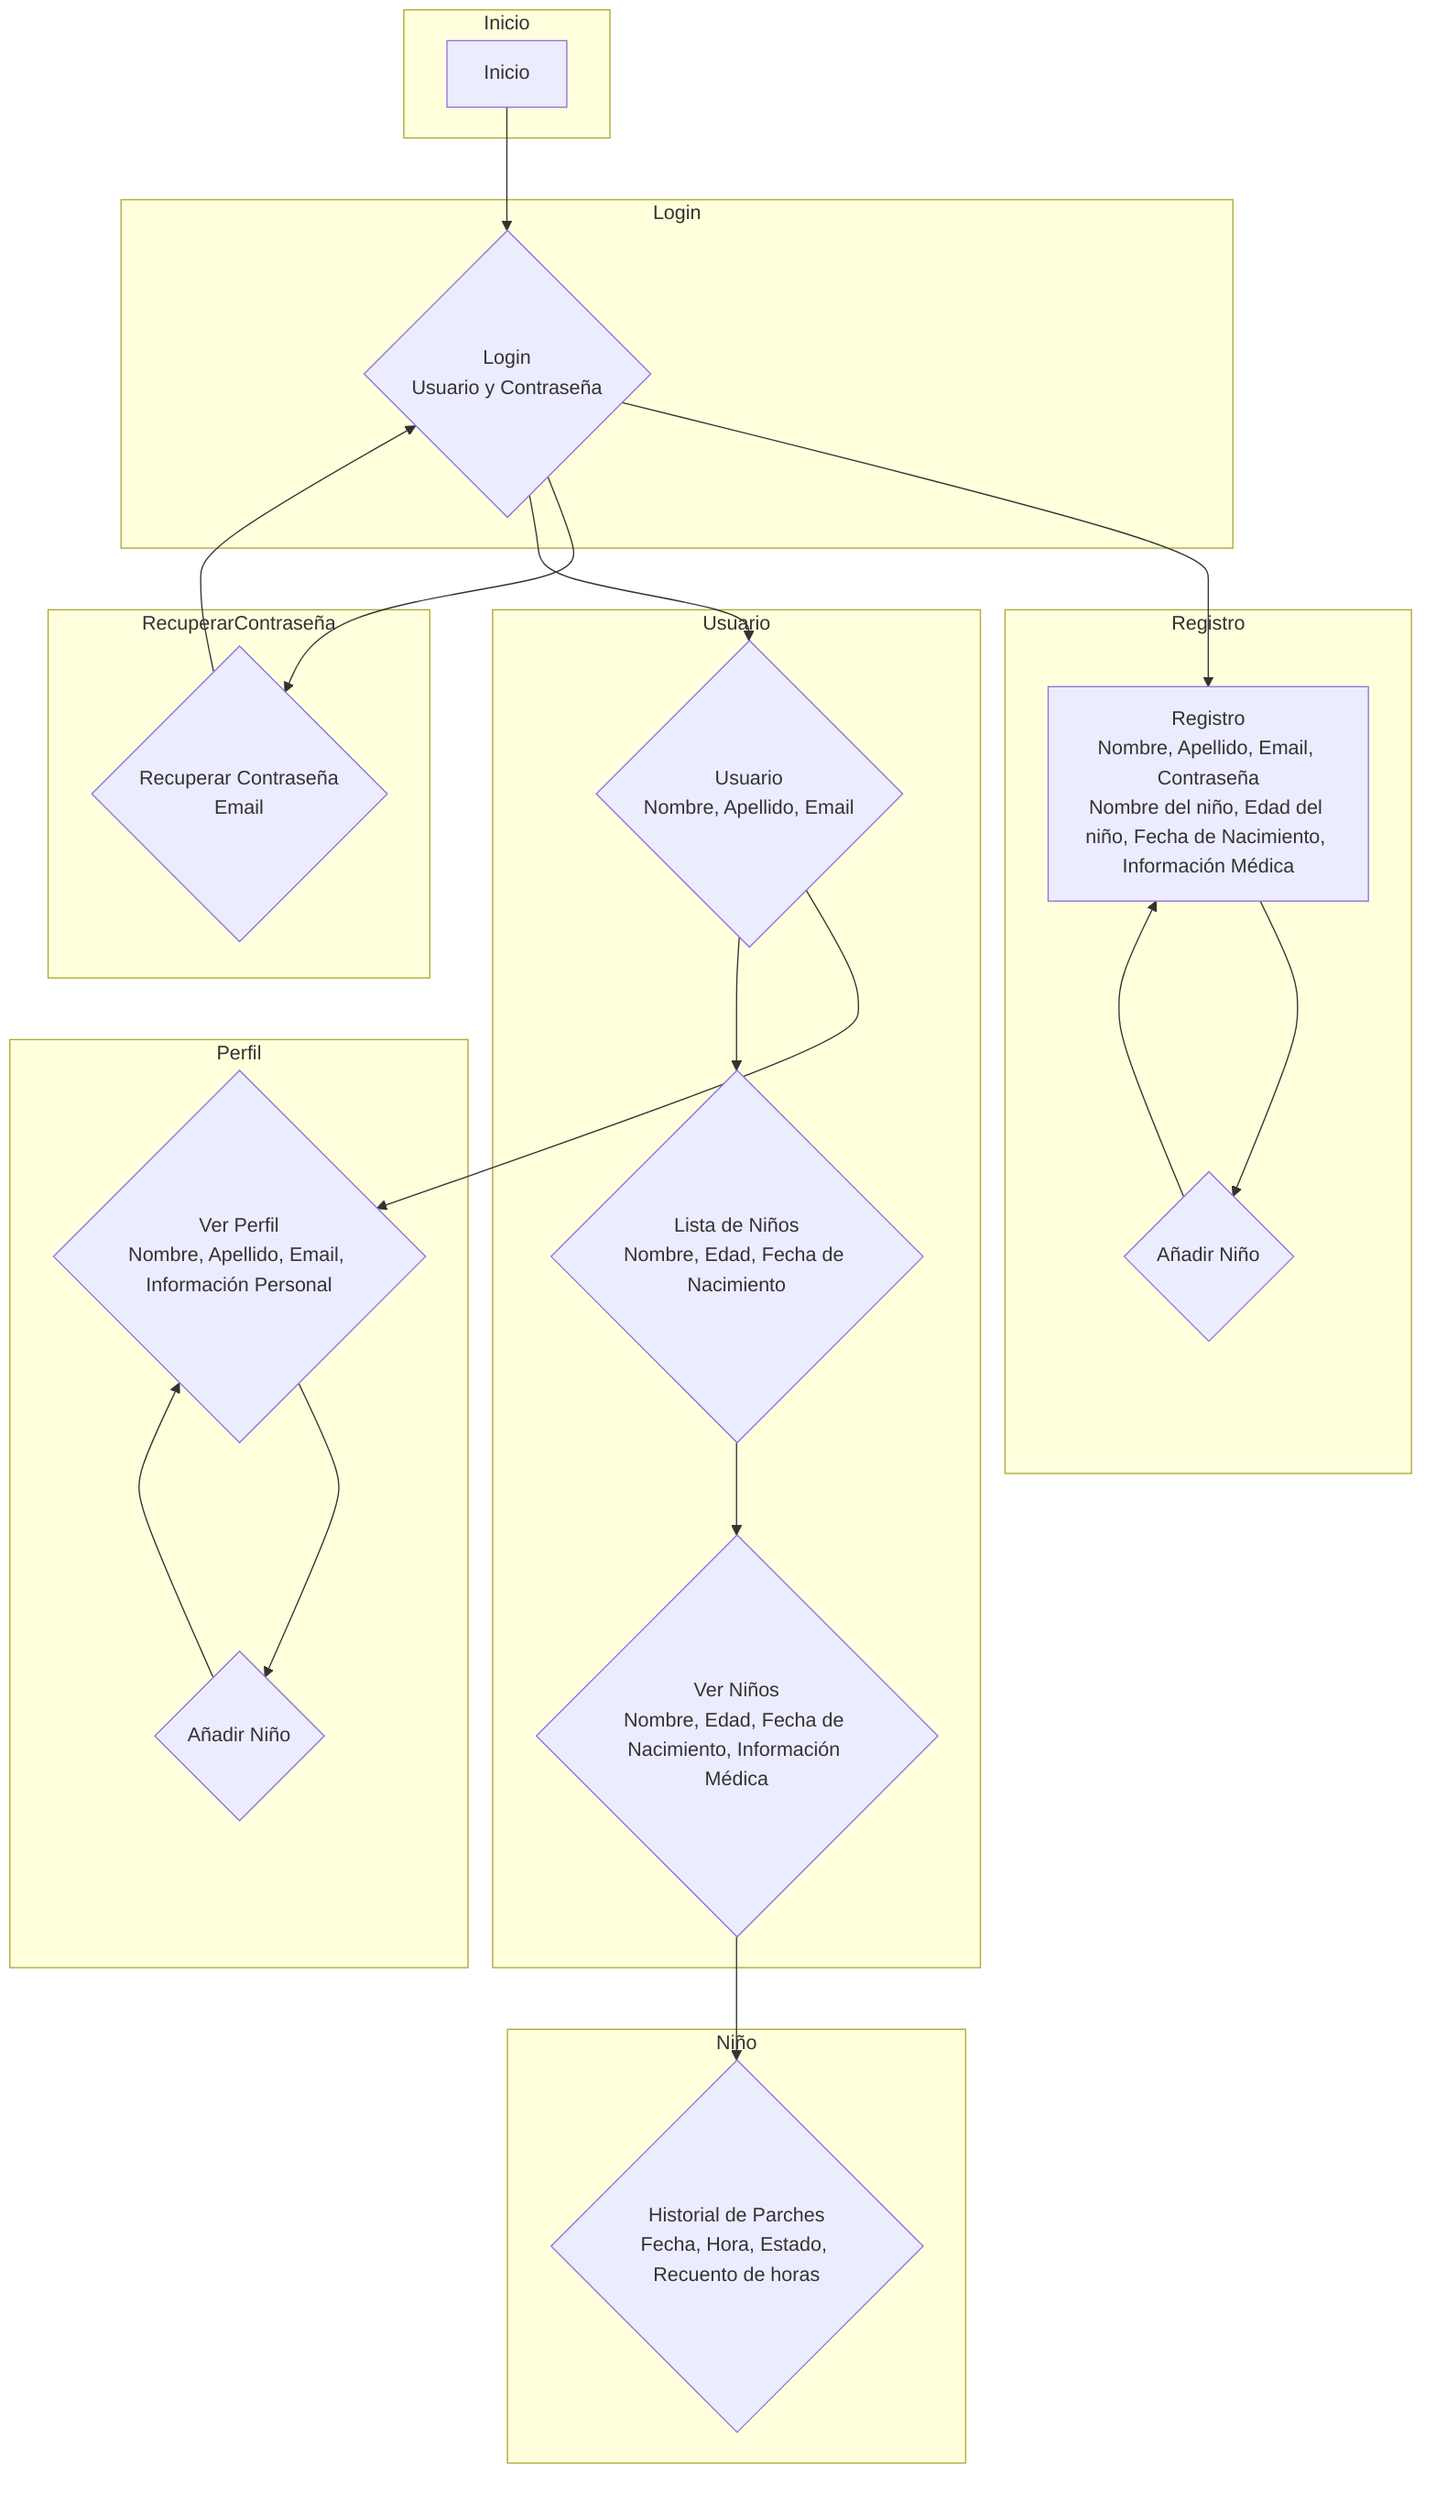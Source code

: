 flowchart TD;
    subgraph Inicio
        A[Inicio]
    end
    subgraph Login
        B{Login<br>Usuario y Contraseña}
    end
    subgraph RecuperarContraseña
        F{Recuperar Contraseña<br>Email}
    end
    subgraph Registro
        C[Registro<br>Nombre, Apellido, Email, Contraseña<br>Nombre del niño, Edad del niño, Fecha de Nacimiento, Información Médica]
        E{Añadir Niño}
    end
    subgraph Usuario
        G{Usuario<br>Nombre, Apellido, Email}
        H{Lista de Niños<br>Nombre, Edad, Fecha de Nacimiento}
        I{Ver Niños<br>Nombre, Edad, Fecha de Nacimiento, Información Médica}
    end
    subgraph Perfil
        J{Ver Perfil<br>Nombre, Apellido, Email, Información Personal}
        L{Añadir Niño}
    end
    subgraph Niño
        K{Historial de Parches<br>Fecha, Hora, Estado, Recuento de horas}
    end

    A --> B
    B --> C
    C --> E
    E --> C
    B --> F
    F --> B
    B --> G
    G --> J
    G --> H
    H --> I
    I --> K
    J --> L
    L --> J